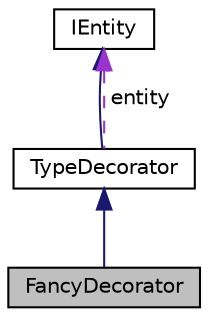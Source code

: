 digraph "FancyDecorator"
{
 // LATEX_PDF_SIZE
  edge [fontname="Helvetica",fontsize="10",labelfontname="Helvetica",labelfontsize="10"];
  node [fontname="Helvetica",fontsize="10",shape=record];
  Node1 [label="FancyDecorator",height=0.2,width=0.4,color="black", fillcolor="grey75", style="filled", fontcolor="black",tooltip="this class is the decorator for a fancy entity"];
  Node2 -> Node1 [dir="back",color="midnightblue",fontsize="10",style="solid",fontname="Helvetica"];
  Node2 [label="TypeDecorator",height=0.2,width=0.4,color="black", fillcolor="white", style="filled",URL="$classTypeDecorator.html",tooltip="this class inherits from the IEntity class and is represents a type decorator where the entity will h..."];
  Node3 -> Node2 [dir="back",color="midnightblue",fontsize="10",style="solid",fontname="Helvetica"];
  Node3 [label="IEntity",height=0.2,width=0.4,color="black", fillcolor="white", style="filled",URL="$classIEntity.html",tooltip="Represents an entity in a physical system."];
  Node3 -> Node2 [dir="back",color="darkorchid3",fontsize="10",style="dashed",label=" entity" ,fontname="Helvetica"];
}
